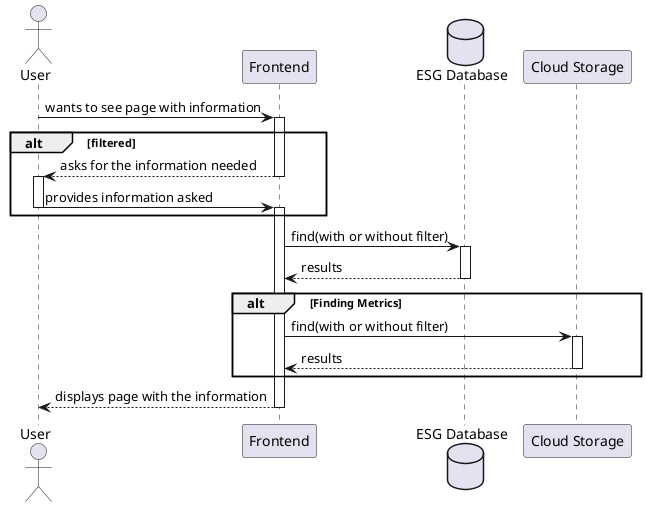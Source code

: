 @startuml

actor User as USER
participant Frontend as FE
database "ESG Database" as DATA
participant  "Cloud Storage" as CLOUD


USER -> FE : wants to see page with information
activate FE


alt filtered
    FE --> USER : asks for the information needed
    deactivate FE
    activate USER

    USER -> FE : provides information asked
    deactivate USER
    activate FE
end alt


FE -> DATA : find(with or without filter)
activate DATA

DATA --> FE : results
deactivate DATA

alt Finding Metrics
    FE -> CLOUD : find(with or without filter)
    activate CLOUD

    CLOUD --> FE : results
    deactivate CLOUD
end alt


FE --> USER : displays page with the information
deactivate FE 
@enduml
